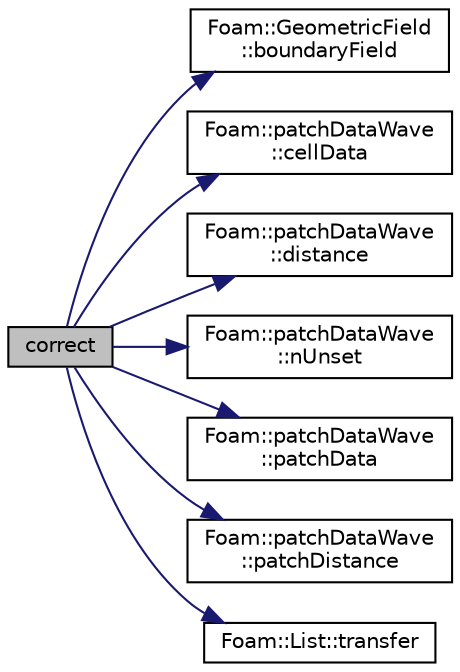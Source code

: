 digraph "correct"
{
  bgcolor="transparent";
  edge [fontname="Helvetica",fontsize="10",labelfontname="Helvetica",labelfontsize="10"];
  node [fontname="Helvetica",fontsize="10",shape=record];
  rankdir="LR";
  Node1 [label="correct",height=0.2,width=0.4,color="black", fillcolor="grey75", style="filled", fontcolor="black"];
  Node1 -> Node2 [color="midnightblue",fontsize="10",style="solid",fontname="Helvetica"];
  Node2 [label="Foam::GeometricField\l::boundaryField",height=0.2,width=0.4,color="black",URL="$a00913.html#a3c6c1a789b48ea0c5e8bff64f9c14f2d",tooltip="Return reference to GeometricBoundaryField. "];
  Node1 -> Node3 [color="midnightblue",fontsize="10",style="solid",fontname="Helvetica"];
  Node3 [label="Foam::patchDataWave\l::cellData",height=0.2,width=0.4,color="black",URL="$a01777.html#ace139c3474455c11ba9204237d182f04"];
  Node1 -> Node4 [color="midnightblue",fontsize="10",style="solid",fontname="Helvetica"];
  Node4 [label="Foam::patchDataWave\l::distance",height=0.2,width=0.4,color="black",URL="$a01777.html#a0f902fe6d5469f0d83caaa68cb635fb7"];
  Node1 -> Node5 [color="midnightblue",fontsize="10",style="solid",fontname="Helvetica"];
  Node5 [label="Foam::patchDataWave\l::nUnset",height=0.2,width=0.4,color="black",URL="$a01777.html#a6f7e11cc8e721ec61dc51f8dfc77b4f5"];
  Node1 -> Node6 [color="midnightblue",fontsize="10",style="solid",fontname="Helvetica"];
  Node6 [label="Foam::patchDataWave\l::patchData",height=0.2,width=0.4,color="black",URL="$a01777.html#aaf28253c32556fff56536c11874f8853"];
  Node1 -> Node7 [color="midnightblue",fontsize="10",style="solid",fontname="Helvetica"];
  Node7 [label="Foam::patchDataWave\l::patchDistance",height=0.2,width=0.4,color="black",URL="$a01777.html#aad34cd2de327f0d73e0eadfaee4b4078"];
  Node1 -> Node8 [color="midnightblue",fontsize="10",style="solid",fontname="Helvetica"];
  Node8 [label="Foam::List::transfer",height=0.2,width=0.4,color="black",URL="$a01355.html#a25ad1d2084d16b234b0cf91c07e832c0",tooltip="Transfer the contents of the argument List into this list. "];
}
